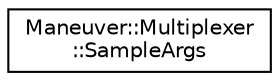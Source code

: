 digraph "Graphical Class Hierarchy"
{
  edge [fontname="Helvetica",fontsize="10",labelfontname="Helvetica",labelfontsize="10"];
  node [fontname="Helvetica",fontsize="10",shape=record];
  rankdir="LR";
  Node0 [label="Maneuver::Multiplexer\l::SampleArgs",height=0.2,width=0.4,color="black", fillcolor="white", style="filled",URL="$struct_maneuver_1_1_multiplexer_1_1_sample_args.html",tooltip="Variables. "];
}
